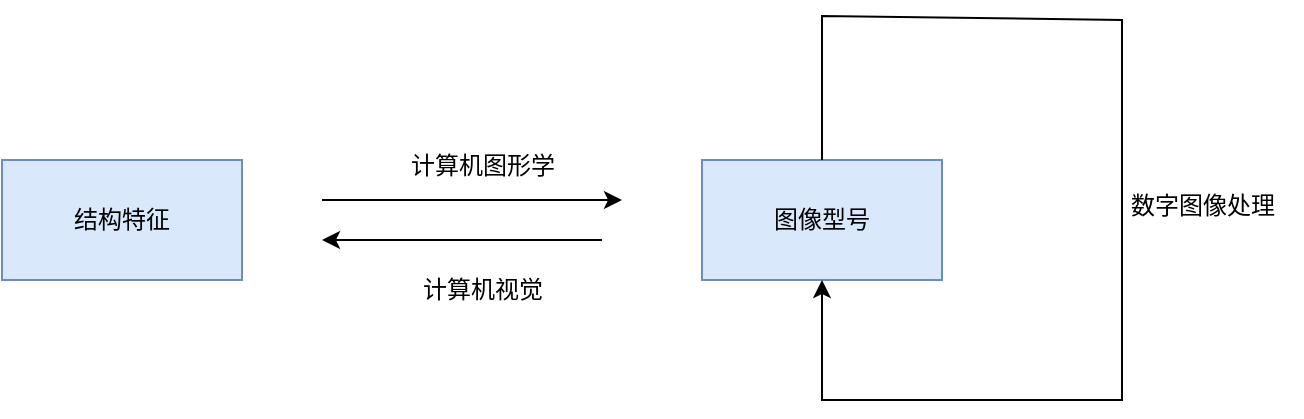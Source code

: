 <mxfile version="21.6.9" type="github">
  <diagram name="第 1 页" id="5ZrRwhr-RqbwD5oAv4ZM">
    <mxGraphModel dx="1242" dy="789" grid="1" gridSize="10" guides="1" tooltips="1" connect="1" arrows="1" fold="1" page="1" pageScale="1" pageWidth="827" pageHeight="1169" math="0" shadow="0">
      <root>
        <mxCell id="0" />
        <mxCell id="1" parent="0" />
        <mxCell id="rbKqXQORkrleHGx0ioAY-1" value="结构特征" style="rounded=0;whiteSpace=wrap;html=1;fillColor=#dae8fc;strokeColor=#6c8ebf;" vertex="1" parent="1">
          <mxGeometry x="120" y="280" width="120" height="60" as="geometry" />
        </mxCell>
        <mxCell id="rbKqXQORkrleHGx0ioAY-2" value="图像型号" style="rounded=0;whiteSpace=wrap;html=1;fillColor=#dae8fc;strokeColor=#6c8ebf;" vertex="1" parent="1">
          <mxGeometry x="470" y="280" width="120" height="60" as="geometry" />
        </mxCell>
        <mxCell id="rbKqXQORkrleHGx0ioAY-3" value="" style="endArrow=classic;html=1;rounded=0;" edge="1" parent="1">
          <mxGeometry width="50" height="50" relative="1" as="geometry">
            <mxPoint x="280" y="300" as="sourcePoint" />
            <mxPoint x="430" y="300" as="targetPoint" />
          </mxGeometry>
        </mxCell>
        <mxCell id="rbKqXQORkrleHGx0ioAY-4" value="计算机图形学" style="text;html=1;align=center;verticalAlign=middle;resizable=0;points=[];autosize=1;strokeColor=none;fillColor=none;" vertex="1" parent="1">
          <mxGeometry x="310" y="268" width="100" height="30" as="geometry" />
        </mxCell>
        <mxCell id="rbKqXQORkrleHGx0ioAY-5" value="计算机视觉" style="text;html=1;align=center;verticalAlign=middle;resizable=0;points=[];autosize=1;strokeColor=none;fillColor=none;" vertex="1" parent="1">
          <mxGeometry x="320" y="330" width="80" height="30" as="geometry" />
        </mxCell>
        <mxCell id="rbKqXQORkrleHGx0ioAY-6" value="" style="endArrow=classic;html=1;rounded=0;" edge="1" parent="1">
          <mxGeometry width="50" height="50" relative="1" as="geometry">
            <mxPoint x="420" y="320" as="sourcePoint" />
            <mxPoint x="280" y="320" as="targetPoint" />
          </mxGeometry>
        </mxCell>
        <mxCell id="rbKqXQORkrleHGx0ioAY-7" value="" style="endArrow=classic;html=1;rounded=0;entryX=0.5;entryY=1;entryDx=0;entryDy=0;exitX=0.5;exitY=0;exitDx=0;exitDy=0;" edge="1" parent="1" source="rbKqXQORkrleHGx0ioAY-2" target="rbKqXQORkrleHGx0ioAY-2">
          <mxGeometry width="50" height="50" relative="1" as="geometry">
            <mxPoint x="540" y="280" as="sourcePoint" />
            <mxPoint x="540" y="390" as="targetPoint" />
            <Array as="points">
              <mxPoint x="530" y="240" />
              <mxPoint x="530" y="208" />
              <mxPoint x="680" y="210" />
              <mxPoint x="680" y="400" />
              <mxPoint x="530" y="400" />
            </Array>
          </mxGeometry>
        </mxCell>
        <mxCell id="rbKqXQORkrleHGx0ioAY-8" value="数字图像处理" style="text;html=1;align=center;verticalAlign=middle;resizable=0;points=[];autosize=1;strokeColor=none;fillColor=none;" vertex="1" parent="1">
          <mxGeometry x="670" y="288" width="100" height="30" as="geometry" />
        </mxCell>
      </root>
    </mxGraphModel>
  </diagram>
</mxfile>
